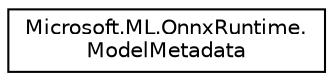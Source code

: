 digraph "Graphical Class Hierarchy"
{
  edge [fontname="Helvetica",fontsize="10",labelfontname="Helvetica",labelfontsize="10"];
  node [fontname="Helvetica",fontsize="10",shape=record];
  rankdir="LR";
  Node0 [label="Microsoft.ML.OnnxRuntime.\lModelMetadata",height=0.2,width=0.4,color="black", fillcolor="white", style="filled",URL="$structMicrosoft_1_1ML_1_1OnnxRuntime_1_1ModelMetadata.html"];
}
